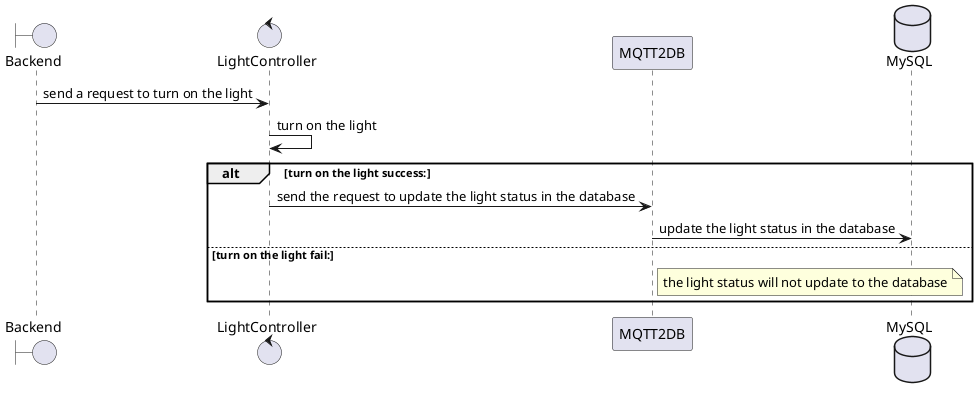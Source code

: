 @startuml

boundary Backend
control LightController
participant MQTT2DB
database MySQL

Backend -> LightController: send a request to turn on the light

LightController -> LightController: turn on the light


alt turn on the light success:
    LightController -> MQTT2DB: send the request to update the light status in the database
    MQTT2DB -> MySQL: update the light status in the database
else turn on the light fail:
    note right of MQTT2DB
        the light status will not update to the database
    end note
end


@enduml